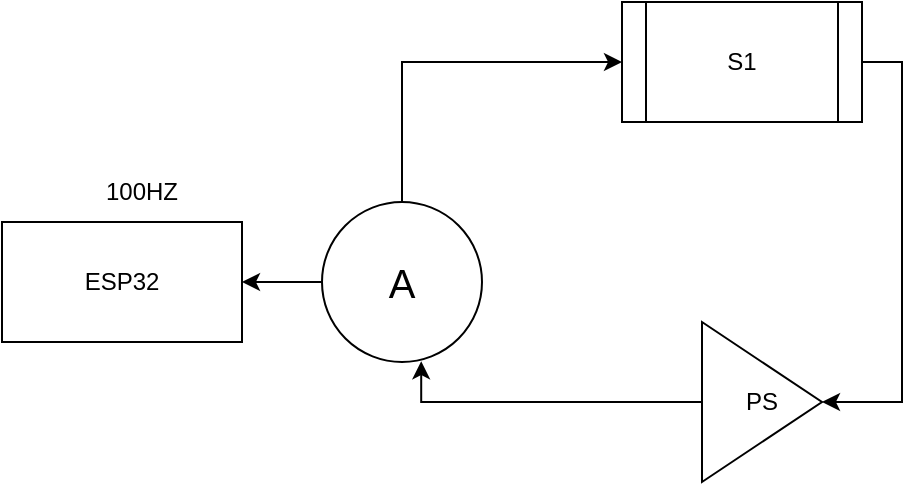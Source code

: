 <mxfile version="24.7.10">
  <diagram name="Page-1" id="sdK8086oBf00rzW0LbyN">
    <mxGraphModel dx="1050" dy="626" grid="1" gridSize="10" guides="1" tooltips="1" connect="1" arrows="1" fold="1" page="1" pageScale="1" pageWidth="850" pageHeight="1100" math="0" shadow="0">
      <root>
        <mxCell id="0" />
        <mxCell id="1" parent="0" />
        <mxCell id="9tAKp9upYOcJdGX8xk4G-7" style="edgeStyle=orthogonalEdgeStyle;rounded=0;orthogonalLoop=1;jettySize=auto;html=1;entryX=1;entryY=0.5;entryDx=0;entryDy=0;" edge="1" parent="1" source="9tAKp9upYOcJdGX8xk4G-1" target="9tAKp9upYOcJdGX8xk4G-5">
          <mxGeometry relative="1" as="geometry">
            <Array as="points">
              <mxPoint x="500" y="210" />
              <mxPoint x="500" y="380" />
            </Array>
          </mxGeometry>
        </mxCell>
        <mxCell id="9tAKp9upYOcJdGX8xk4G-1" value="S1" style="shape=process;whiteSpace=wrap;html=1;backgroundOutline=1;" vertex="1" parent="1">
          <mxGeometry x="360" y="180" width="120" height="60" as="geometry" />
        </mxCell>
        <mxCell id="9tAKp9upYOcJdGX8xk4G-4" style="edgeStyle=orthogonalEdgeStyle;rounded=0;orthogonalLoop=1;jettySize=auto;html=1;entryX=0;entryY=0.5;entryDx=0;entryDy=0;" edge="1" parent="1" source="9tAKp9upYOcJdGX8xk4G-3" target="9tAKp9upYOcJdGX8xk4G-1">
          <mxGeometry relative="1" as="geometry">
            <Array as="points">
              <mxPoint x="250" y="210" />
            </Array>
          </mxGeometry>
        </mxCell>
        <mxCell id="9tAKp9upYOcJdGX8xk4G-9" style="edgeStyle=orthogonalEdgeStyle;rounded=0;orthogonalLoop=1;jettySize=auto;html=1;entryX=1;entryY=0.5;entryDx=0;entryDy=0;" edge="1" parent="1" source="9tAKp9upYOcJdGX8xk4G-3" target="9tAKp9upYOcJdGX8xk4G-8">
          <mxGeometry relative="1" as="geometry" />
        </mxCell>
        <mxCell id="9tAKp9upYOcJdGX8xk4G-3" value="&lt;font style=&quot;font-size: 20px;&quot;&gt;A&lt;/font&gt;" style="ellipse;whiteSpace=wrap;html=1;aspect=fixed;" vertex="1" parent="1">
          <mxGeometry x="210" y="280" width="80" height="80" as="geometry" />
        </mxCell>
        <mxCell id="9tAKp9upYOcJdGX8xk4G-5" value="PS" style="triangle;whiteSpace=wrap;html=1;" vertex="1" parent="1">
          <mxGeometry x="400" y="340" width="60" height="80" as="geometry" />
        </mxCell>
        <mxCell id="9tAKp9upYOcJdGX8xk4G-6" style="edgeStyle=orthogonalEdgeStyle;rounded=0;orthogonalLoop=1;jettySize=auto;html=1;entryX=0.62;entryY=0.995;entryDx=0;entryDy=0;entryPerimeter=0;" edge="1" parent="1" source="9tAKp9upYOcJdGX8xk4G-5" target="9tAKp9upYOcJdGX8xk4G-3">
          <mxGeometry relative="1" as="geometry" />
        </mxCell>
        <mxCell id="9tAKp9upYOcJdGX8xk4G-8" value="ESP32" style="rounded=0;whiteSpace=wrap;html=1;" vertex="1" parent="1">
          <mxGeometry x="50" y="290" width="120" height="60" as="geometry" />
        </mxCell>
        <mxCell id="9tAKp9upYOcJdGX8xk4G-10" value="100HZ" style="text;html=1;align=center;verticalAlign=middle;whiteSpace=wrap;rounded=0;" vertex="1" parent="1">
          <mxGeometry x="90" y="260" width="60" height="30" as="geometry" />
        </mxCell>
      </root>
    </mxGraphModel>
  </diagram>
</mxfile>
